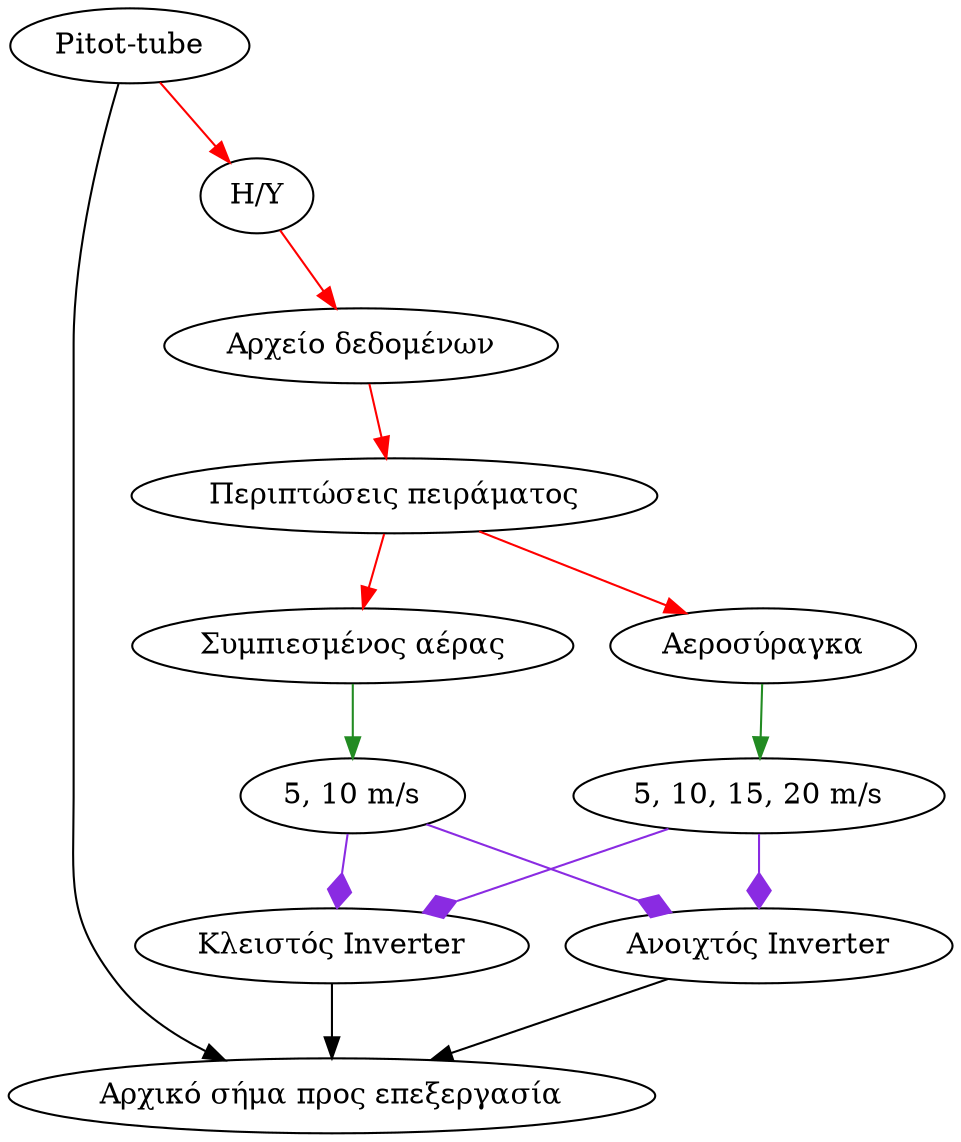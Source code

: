 digraph regexp  {
    "Pitot-tube" ->
    "H/Y" ->
    "Αρχείο δεδομένων" ->
    "Περιπτώσεις πειράματος" ->
    {"Συμπιεσμένος αέρας"  "Αεροσύραγκα" } [color=red]

    "Συμπιεσμένος αέρας" -> "5, 10 m/s" [color=forestgreen]

    "Αεροσύραγκα" -> "5, 10, 15, 20 m/s" [color=forestgreen]

    {"5, 10, 15, 20 m/s" "5, 10 m/s" }
    -> {"Ανοιχτός Inverter" "Κλειστός Inverter"}[color = blueviolet,
                                                 arrowhead = diamond,
                                                 arrowsize = 1.4 ]

    {"Ανοιχτός Inverter" "Κλειστός Inverter"} -> "Αρχικό σήμα πρoς επεξεργασία"

    "Pitot-tube" -> "Αρχικό σήμα πρoς επεξεργασία"
}
